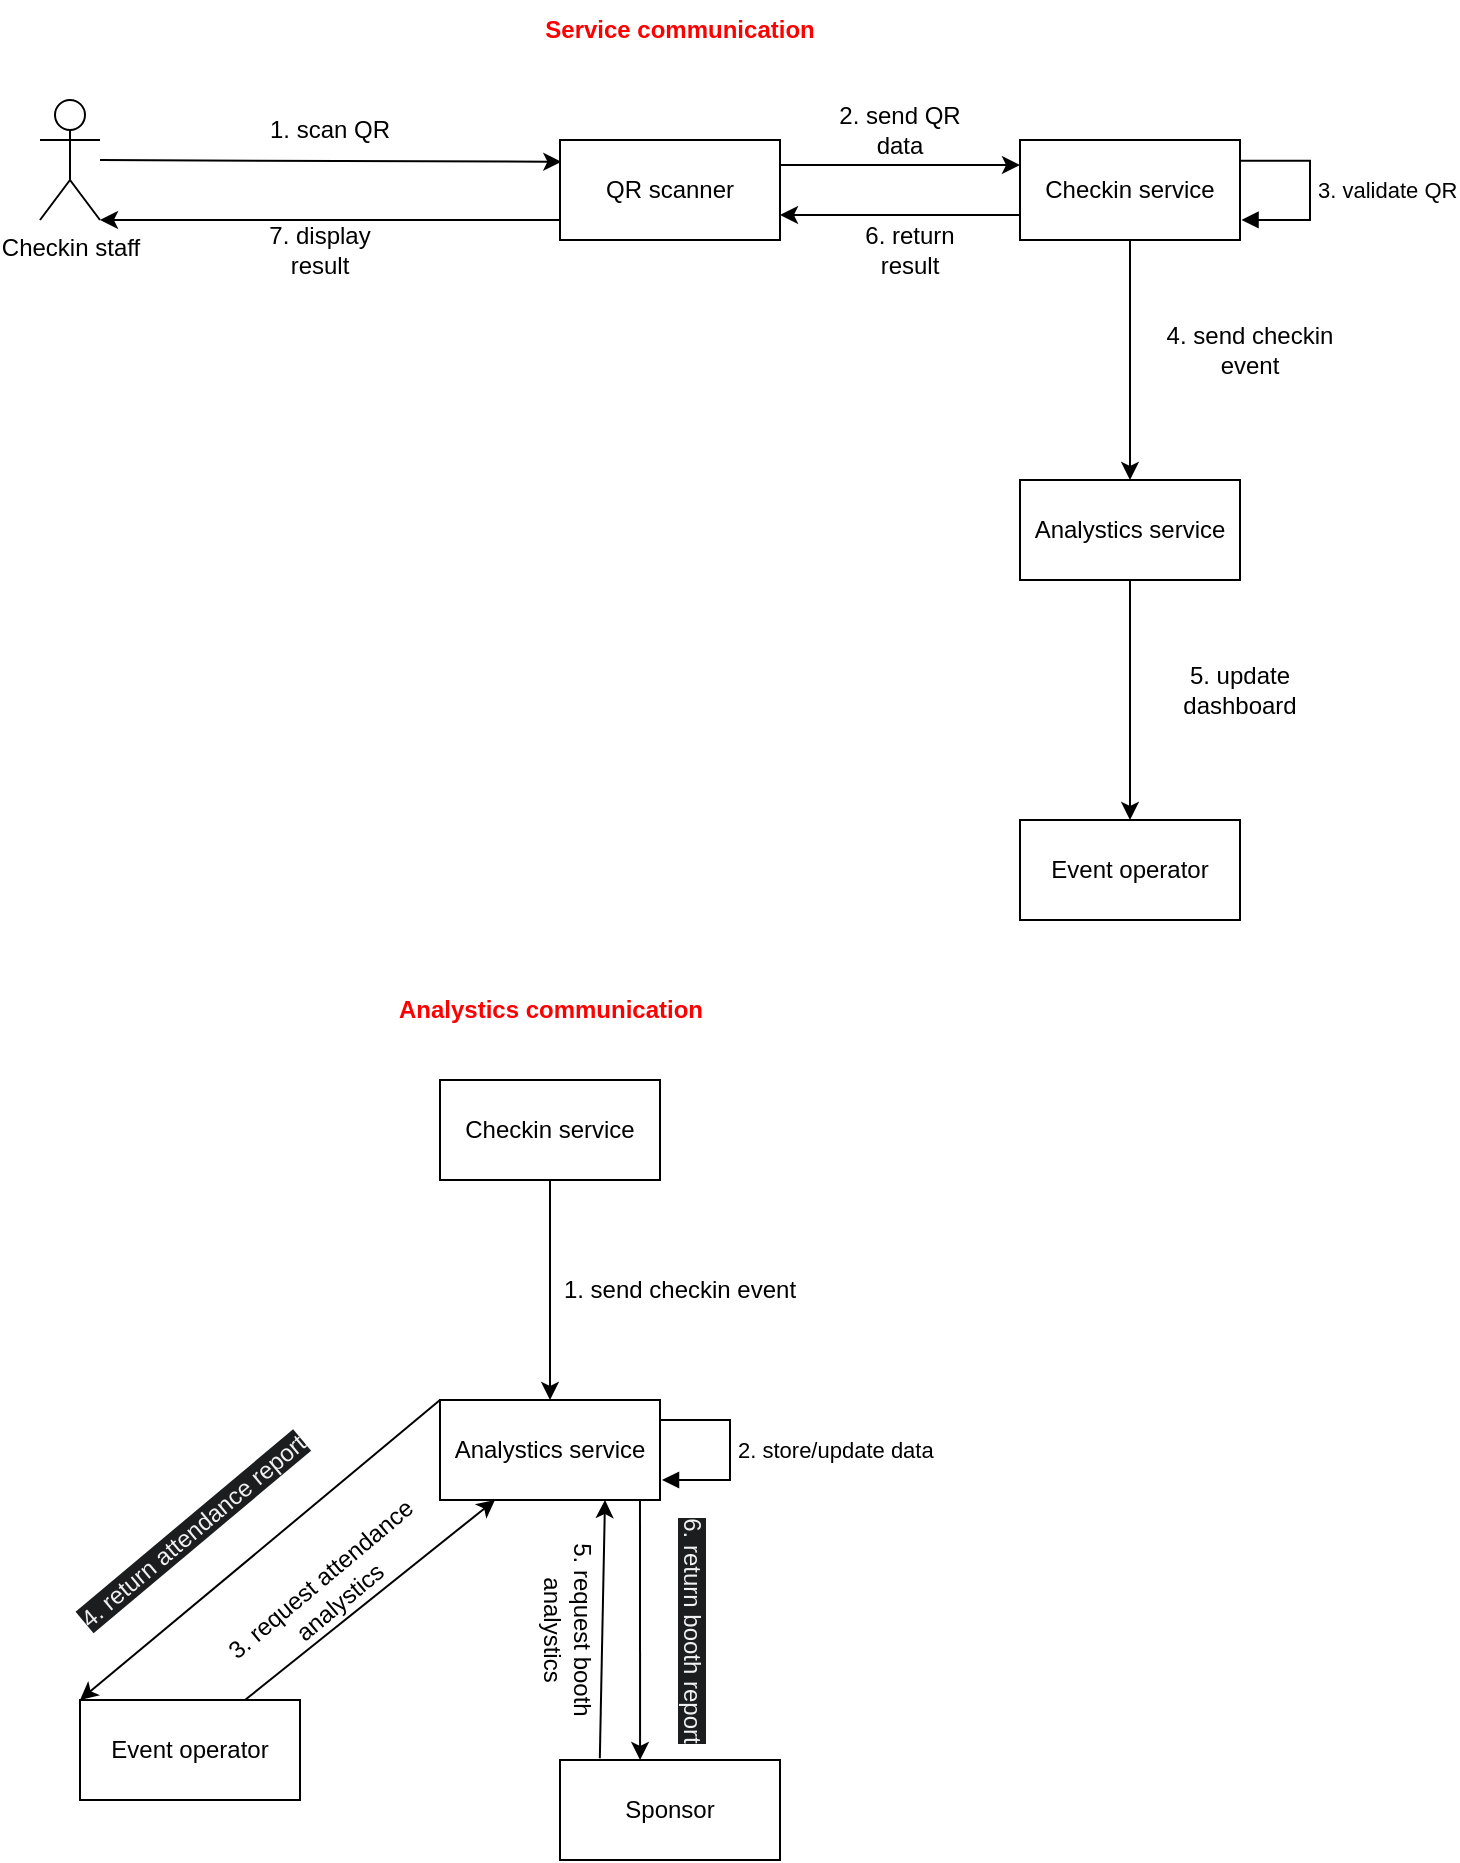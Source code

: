 <mxfile version="24.7.17">
  <diagram name="Trang-1" id="8QUQLS6utXSp7vC-HKJB">
    <mxGraphModel dx="1509" dy="880" grid="1" gridSize="10" guides="1" tooltips="1" connect="1" arrows="1" fold="1" page="1" pageScale="1" pageWidth="850" pageHeight="1100" math="0" shadow="0">
      <root>
        <mxCell id="0" />
        <mxCell id="1" parent="0" />
        <mxCell id="ndmQ83HmeGBNLjscfloO-1" value="Checkin staff" style="shape=umlActor;verticalLabelPosition=bottom;verticalAlign=top;html=1;" parent="1" vertex="1">
          <mxGeometry x="80" y="130" width="30" height="60" as="geometry" />
        </mxCell>
        <mxCell id="ndmQ83HmeGBNLjscfloO-5" value="QR scanner" style="html=1;whiteSpace=wrap;" parent="1" vertex="1">
          <mxGeometry x="340" y="150" width="110" height="50" as="geometry" />
        </mxCell>
        <mxCell id="ndmQ83HmeGBNLjscfloO-6" value="Checkin service" style="html=1;whiteSpace=wrap;" parent="1" vertex="1">
          <mxGeometry x="570" y="150" width="110" height="50" as="geometry" />
        </mxCell>
        <mxCell id="ndmQ83HmeGBNLjscfloO-7" value="Analystics service" style="html=1;whiteSpace=wrap;" parent="1" vertex="1">
          <mxGeometry x="570" y="320" width="110" height="50" as="geometry" />
        </mxCell>
        <mxCell id="ndmQ83HmeGBNLjscfloO-8" value="Event operator" style="html=1;whiteSpace=wrap;" parent="1" vertex="1">
          <mxGeometry x="570" y="490" width="110" height="50" as="geometry" />
        </mxCell>
        <mxCell id="ndmQ83HmeGBNLjscfloO-10" value="1. scan QR" style="text;strokeColor=none;align=center;fillColor=none;html=1;verticalAlign=middle;whiteSpace=wrap;rounded=0;" parent="1" vertex="1">
          <mxGeometry x="180" y="130" width="90" height="30" as="geometry" />
        </mxCell>
        <mxCell id="ndmQ83HmeGBNLjscfloO-13" value="7. display result" style="text;strokeColor=none;align=center;fillColor=none;html=1;verticalAlign=middle;whiteSpace=wrap;rounded=0;" parent="1" vertex="1">
          <mxGeometry x="180" y="190" width="80" height="30" as="geometry" />
        </mxCell>
        <mxCell id="ndmQ83HmeGBNLjscfloO-15" value="" style="endArrow=classic;html=1;rounded=0;entryX=0.006;entryY=0.218;entryDx=0;entryDy=0;entryPerimeter=0;" parent="1" source="ndmQ83HmeGBNLjscfloO-1" target="ndmQ83HmeGBNLjscfloO-5" edge="1">
          <mxGeometry width="50" height="50" relative="1" as="geometry">
            <mxPoint x="120" y="160" as="sourcePoint" />
            <mxPoint x="240" y="100" as="targetPoint" />
          </mxGeometry>
        </mxCell>
        <mxCell id="ndmQ83HmeGBNLjscfloO-16" value="" style="endArrow=classic;html=1;rounded=0;exitX=0.004;exitY=0.799;exitDx=0;exitDy=0;entryX=1;entryY=1;entryDx=0;entryDy=0;entryPerimeter=0;exitPerimeter=0;" parent="1" source="ndmQ83HmeGBNLjscfloO-5" target="ndmQ83HmeGBNLjscfloO-1" edge="1">
          <mxGeometry width="50" height="50" relative="1" as="geometry">
            <mxPoint x="150" y="230" as="sourcePoint" />
            <mxPoint x="200" y="180" as="targetPoint" />
          </mxGeometry>
        </mxCell>
        <mxCell id="ndmQ83HmeGBNLjscfloO-17" value="" style="endArrow=classic;html=1;rounded=0;entryX=0;entryY=0.25;entryDx=0;entryDy=0;exitX=1;exitY=0.25;exitDx=0;exitDy=0;" parent="1" source="ndmQ83HmeGBNLjscfloO-5" target="ndmQ83HmeGBNLjscfloO-6" edge="1">
          <mxGeometry width="50" height="50" relative="1" as="geometry">
            <mxPoint x="480" y="190" as="sourcePoint" />
            <mxPoint x="530" y="140" as="targetPoint" />
          </mxGeometry>
        </mxCell>
        <mxCell id="ndmQ83HmeGBNLjscfloO-18" value="" style="endArrow=classic;html=1;rounded=0;entryX=1;entryY=0.75;entryDx=0;entryDy=0;exitX=0;exitY=0.75;exitDx=0;exitDy=0;" parent="1" source="ndmQ83HmeGBNLjscfloO-6" target="ndmQ83HmeGBNLjscfloO-5" edge="1">
          <mxGeometry width="50" height="50" relative="1" as="geometry">
            <mxPoint x="490" y="240" as="sourcePoint" />
            <mxPoint x="540" y="190" as="targetPoint" />
          </mxGeometry>
        </mxCell>
        <mxCell id="ndmQ83HmeGBNLjscfloO-19" value="2. send QR data" style="text;strokeColor=none;align=center;fillColor=none;html=1;verticalAlign=middle;whiteSpace=wrap;rounded=0;" parent="1" vertex="1">
          <mxGeometry x="470" y="130" width="80" height="30" as="geometry" />
        </mxCell>
        <mxCell id="ndmQ83HmeGBNLjscfloO-20" value="6. return result" style="text;strokeColor=none;align=center;fillColor=none;html=1;verticalAlign=middle;whiteSpace=wrap;rounded=0;" parent="1" vertex="1">
          <mxGeometry x="480" y="190" width="70" height="30" as="geometry" />
        </mxCell>
        <mxCell id="ndmQ83HmeGBNLjscfloO-23" value="3. validate QR" style="html=1;align=left;spacingLeft=2;endArrow=block;rounded=0;edgeStyle=orthogonalEdgeStyle;curved=0;rounded=0;exitX=0.998;exitY=0.208;exitDx=0;exitDy=0;exitPerimeter=0;entryX=1.007;entryY=0.799;entryDx=0;entryDy=0;entryPerimeter=0;" parent="1" source="ndmQ83HmeGBNLjscfloO-6" target="ndmQ83HmeGBNLjscfloO-6" edge="1">
          <mxGeometry relative="1" as="geometry">
            <mxPoint x="690" y="160" as="sourcePoint" />
            <Array as="points">
              <mxPoint x="715" y="160" />
              <mxPoint x="715" y="190" />
            </Array>
            <mxPoint x="690" y="190" as="targetPoint" />
          </mxGeometry>
        </mxCell>
        <mxCell id="ndmQ83HmeGBNLjscfloO-26" value="" style="endArrow=classic;html=1;rounded=0;entryX=0.5;entryY=0;entryDx=0;entryDy=0;exitX=0.5;exitY=1;exitDx=0;exitDy=0;" parent="1" source="ndmQ83HmeGBNLjscfloO-6" target="ndmQ83HmeGBNLjscfloO-7" edge="1">
          <mxGeometry width="50" height="50" relative="1" as="geometry">
            <mxPoint x="560" y="300" as="sourcePoint" />
            <mxPoint x="610" y="250" as="targetPoint" />
          </mxGeometry>
        </mxCell>
        <mxCell id="ndmQ83HmeGBNLjscfloO-27" value="4. send checkin event" style="text;strokeColor=none;align=center;fillColor=none;html=1;verticalAlign=middle;whiteSpace=wrap;rounded=0;" parent="1" vertex="1">
          <mxGeometry x="630" y="240" width="110" height="30" as="geometry" />
        </mxCell>
        <mxCell id="ndmQ83HmeGBNLjscfloO-28" value="" style="endArrow=classic;html=1;rounded=0;entryX=0.5;entryY=0;entryDx=0;entryDy=0;exitX=0.5;exitY=1;exitDx=0;exitDy=0;" parent="1" source="ndmQ83HmeGBNLjscfloO-7" target="ndmQ83HmeGBNLjscfloO-8" edge="1">
          <mxGeometry width="50" height="50" relative="1" as="geometry">
            <mxPoint x="624.62" y="380" as="sourcePoint" />
            <mxPoint x="624.62" y="500" as="targetPoint" />
          </mxGeometry>
        </mxCell>
        <mxCell id="ndmQ83HmeGBNLjscfloO-29" value="5. update dashboard" style="text;strokeColor=none;align=center;fillColor=none;html=1;verticalAlign=middle;whiteSpace=wrap;rounded=0;" parent="1" vertex="1">
          <mxGeometry x="630" y="410" width="100" height="30" as="geometry" />
        </mxCell>
        <mxCell id="ndmQ83HmeGBNLjscfloO-30" value="Checkin service" style="html=1;whiteSpace=wrap;" parent="1" vertex="1">
          <mxGeometry x="280" y="620" width="110" height="50" as="geometry" />
        </mxCell>
        <mxCell id="ndmQ83HmeGBNLjscfloO-31" value="Analystics service" style="html=1;whiteSpace=wrap;" parent="1" vertex="1">
          <mxGeometry x="280" y="780" width="110" height="50" as="geometry" />
        </mxCell>
        <mxCell id="ndmQ83HmeGBNLjscfloO-32" value="" style="endArrow=classic;html=1;rounded=0;entryX=0.5;entryY=0;entryDx=0;entryDy=0;exitX=0.5;exitY=1;exitDx=0;exitDy=0;" parent="1" source="ndmQ83HmeGBNLjscfloO-30" target="ndmQ83HmeGBNLjscfloO-31" edge="1">
          <mxGeometry width="50" height="50" relative="1" as="geometry">
            <mxPoint x="240" y="750" as="sourcePoint" />
            <mxPoint x="290" y="700" as="targetPoint" />
          </mxGeometry>
        </mxCell>
        <mxCell id="ndmQ83HmeGBNLjscfloO-33" value="1. send checkin event" style="text;strokeColor=none;align=center;fillColor=none;html=1;verticalAlign=middle;whiteSpace=wrap;rounded=0;" parent="1" vertex="1">
          <mxGeometry x="340" y="710" width="120" height="30" as="geometry" />
        </mxCell>
        <mxCell id="ndmQ83HmeGBNLjscfloO-34" value="Event operator" style="html=1;whiteSpace=wrap;" parent="1" vertex="1">
          <mxGeometry x="100" y="930" width="110" height="50" as="geometry" />
        </mxCell>
        <mxCell id="ndmQ83HmeGBNLjscfloO-35" value="Sponsor" style="html=1;whiteSpace=wrap;" parent="1" vertex="1">
          <mxGeometry x="340" y="960" width="110" height="50" as="geometry" />
        </mxCell>
        <mxCell id="ndmQ83HmeGBNLjscfloO-36" value="2. store/update data" style="html=1;align=left;spacingLeft=2;endArrow=block;rounded=0;edgeStyle=orthogonalEdgeStyle;curved=0;rounded=0;exitX=0.998;exitY=0.208;exitDx=0;exitDy=0;exitPerimeter=0;entryX=1.007;entryY=0.799;entryDx=0;entryDy=0;entryPerimeter=0;" parent="1" edge="1">
          <mxGeometry relative="1" as="geometry">
            <mxPoint x="390" y="790" as="sourcePoint" />
            <Array as="points">
              <mxPoint x="425" y="790" />
              <mxPoint x="425" y="820" />
            </Array>
            <mxPoint x="391" y="820" as="targetPoint" />
          </mxGeometry>
        </mxCell>
        <mxCell id="ndmQ83HmeGBNLjscfloO-37" value="" style="endArrow=classic;html=1;rounded=0;entryX=0.25;entryY=1;entryDx=0;entryDy=0;exitX=0.75;exitY=0;exitDx=0;exitDy=0;" parent="1" source="ndmQ83HmeGBNLjscfloO-34" target="ndmQ83HmeGBNLjscfloO-31" edge="1">
          <mxGeometry width="50" height="50" relative="1" as="geometry">
            <mxPoint x="200" y="920" as="sourcePoint" />
            <mxPoint x="250" y="870" as="targetPoint" />
          </mxGeometry>
        </mxCell>
        <mxCell id="ndmQ83HmeGBNLjscfloO-38" value="3. request attendance analystics" style="text;strokeColor=none;align=center;fillColor=none;html=1;verticalAlign=middle;whiteSpace=wrap;rounded=0;rotation=-40;" parent="1" vertex="1">
          <mxGeometry x="155" y="860" width="140" height="30" as="geometry" />
        </mxCell>
        <mxCell id="ndmQ83HmeGBNLjscfloO-39" value="" style="endArrow=classic;html=1;rounded=0;entryX=0;entryY=0;entryDx=0;entryDy=0;exitX=0;exitY=0;exitDx=0;exitDy=0;" parent="1" source="ndmQ83HmeGBNLjscfloO-31" target="ndmQ83HmeGBNLjscfloO-34" edge="1">
          <mxGeometry width="50" height="50" relative="1" as="geometry">
            <mxPoint x="100" y="810" as="sourcePoint" />
            <mxPoint x="150" y="760" as="targetPoint" />
          </mxGeometry>
        </mxCell>
        <mxCell id="ndmQ83HmeGBNLjscfloO-40" value="&lt;span style=&quot;color: rgb(240, 240, 240); font-family: Helvetica; font-size: 12px; font-style: normal; font-variant-ligatures: normal; font-variant-caps: normal; font-weight: 400; letter-spacing: normal; orphans: 2; text-align: center; text-indent: 0px; text-transform: none; widows: 2; word-spacing: 0px; -webkit-text-stroke-width: 0px; white-space: normal; background-color: rgb(27, 29, 30); text-decoration-thickness: initial; text-decoration-style: initial; text-decoration-color: initial; display: inline !important; float: none;&quot;&gt;4. return attendance report&lt;/span&gt;" style="text;whiteSpace=wrap;html=1;rotation=-40;" parent="1" vertex="1">
          <mxGeometry x="80" y="810" width="210" height="40" as="geometry" />
        </mxCell>
        <mxCell id="ndmQ83HmeGBNLjscfloO-41" value="" style="endArrow=classic;html=1;rounded=0;entryX=0.75;entryY=1;entryDx=0;entryDy=0;exitX=0.181;exitY=-0.017;exitDx=0;exitDy=0;exitPerimeter=0;" parent="1" source="ndmQ83HmeGBNLjscfloO-35" target="ndmQ83HmeGBNLjscfloO-31" edge="1">
          <mxGeometry width="50" height="50" relative="1" as="geometry">
            <mxPoint x="360" y="950" as="sourcePoint" />
            <mxPoint x="410" y="900" as="targetPoint" />
          </mxGeometry>
        </mxCell>
        <mxCell id="ndmQ83HmeGBNLjscfloO-42" value="5. request booth analystics" style="text;strokeColor=none;align=center;fillColor=none;html=1;verticalAlign=middle;whiteSpace=wrap;rounded=0;rotation=90;" parent="1" vertex="1">
          <mxGeometry x="290" y="880" width="107.99" height="30" as="geometry" />
        </mxCell>
        <mxCell id="ndmQ83HmeGBNLjscfloO-43" value="" style="endArrow=classic;html=1;rounded=0;exitX=0.909;exitY=1;exitDx=0;exitDy=0;exitPerimeter=0;entryX=0.364;entryY=0;entryDx=0;entryDy=0;entryPerimeter=0;" parent="1" source="ndmQ83HmeGBNLjscfloO-31" target="ndmQ83HmeGBNLjscfloO-35" edge="1">
          <mxGeometry width="50" height="50" relative="1" as="geometry">
            <mxPoint x="430" y="930" as="sourcePoint" />
            <mxPoint x="480" y="880" as="targetPoint" />
          </mxGeometry>
        </mxCell>
        <mxCell id="ndmQ83HmeGBNLjscfloO-44" value="&lt;span style=&quot;color: rgb(240, 240, 240); font-family: Helvetica; font-size: 12px; font-style: normal; font-variant-ligatures: normal; font-variant-caps: normal; font-weight: 400; letter-spacing: normal; orphans: 2; text-indent: 0px; text-transform: none; widows: 2; word-spacing: 0px; -webkit-text-stroke-width: 0px; white-space: normal; background-color: rgb(27, 29, 30); text-decoration-thickness: initial; text-decoration-style: initial; text-decoration-color: initial; float: none; display: inline !important;&quot;&gt;6. return booth report&lt;/span&gt;" style="text;whiteSpace=wrap;html=1;rotation=90;align=center;" parent="1" vertex="1">
          <mxGeometry x="337.5" y="875" width="125" height="40" as="geometry" />
        </mxCell>
        <mxCell id="eWygM_XRoSk_nc_aWD8P-1" value="&lt;font color=&quot;#ff0000&quot;&gt;&lt;b&gt;Service communication&lt;/b&gt;&lt;/font&gt;" style="text;strokeColor=none;align=center;fillColor=none;html=1;verticalAlign=middle;whiteSpace=wrap;rounded=0;" vertex="1" parent="1">
          <mxGeometry x="330" y="80" width="140" height="30" as="geometry" />
        </mxCell>
        <mxCell id="eWygM_XRoSk_nc_aWD8P-2" value="&lt;font color=&quot;#ff0000&quot;&gt;&lt;b&gt;Analystics communication&lt;/b&gt;&lt;/font&gt;" style="text;strokeColor=none;align=center;fillColor=none;html=1;verticalAlign=middle;whiteSpace=wrap;rounded=0;" vertex="1" parent="1">
          <mxGeometry x="252.5" y="570" width="165" height="30" as="geometry" />
        </mxCell>
      </root>
    </mxGraphModel>
  </diagram>
</mxfile>
